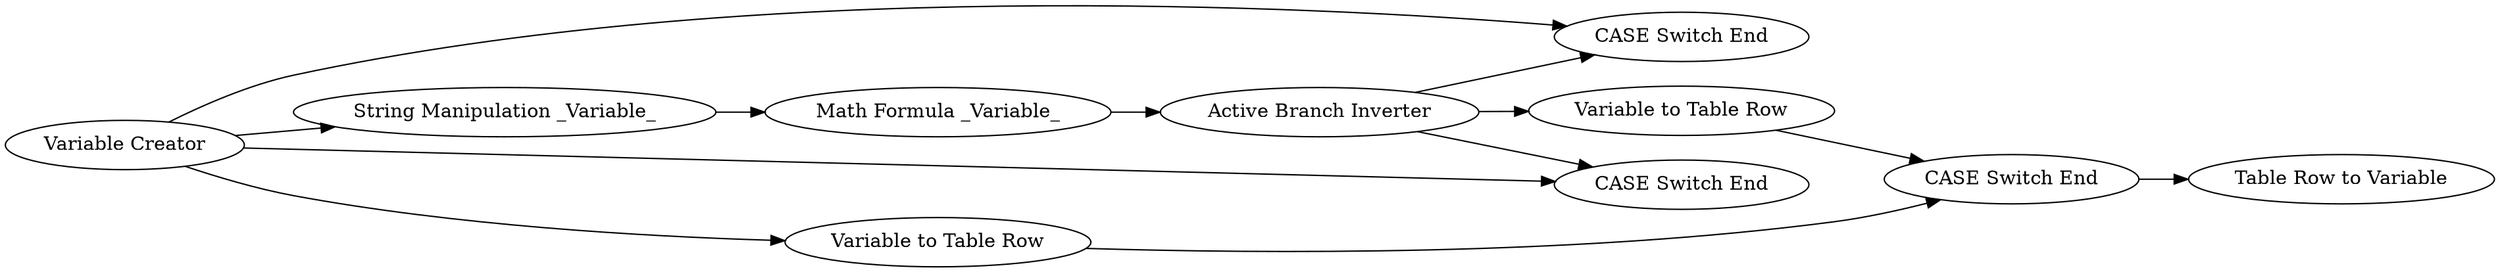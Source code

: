 digraph {
	"-8201449460405053833_3" [label="Math Formula _Variable_"]
	"-8201449460405053833_9" [label="CASE Switch End"]
	"-8201449460405053833_2" [label="Variable Creator"]
	"-8201449460405053833_1" [label="CASE Switch End"]
	"-8201449460405053833_10" [label="Table Row to Variable"]
	"-8201449460405053833_7" [label="Variable to Table Row"]
	"-8201449460405053833_5" [label="String Manipulation _Variable_"]
	"-8201449460405053833_4" [label="CASE Switch End"]
	"-8201449460405053833_8" [label="Variable to Table Row"]
	"-8201449460405053833_6" [label="Active Branch Inverter"]
	"-8201449460405053833_7" -> "-8201449460405053833_9"
	"-8201449460405053833_2" -> "-8201449460405053833_4"
	"-8201449460405053833_5" -> "-8201449460405053833_3"
	"-8201449460405053833_2" -> "-8201449460405053833_5"
	"-8201449460405053833_6" -> "-8201449460405053833_4"
	"-8201449460405053833_2" -> "-8201449460405053833_1"
	"-8201449460405053833_6" -> "-8201449460405053833_7"
	"-8201449460405053833_3" -> "-8201449460405053833_6"
	"-8201449460405053833_9" -> "-8201449460405053833_10"
	"-8201449460405053833_6" -> "-8201449460405053833_1"
	"-8201449460405053833_2" -> "-8201449460405053833_8"
	"-8201449460405053833_8" -> "-8201449460405053833_9"
	rankdir=LR
}
